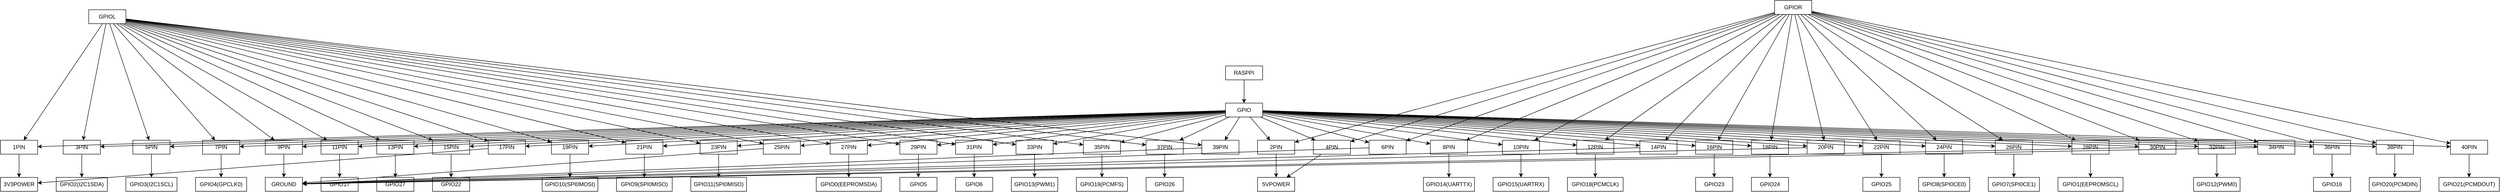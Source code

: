 <mxfile version="14.4.3" type="github">
  <diagram id="svGD0Zl9XuY4tjJWS1zV" name="Page-1">
    <mxGraphModel dx="4740" dy="2540" grid="1" gridSize="10" guides="1" tooltips="1" connect="1" arrows="1" fold="1" page="1" pageScale="1" pageWidth="850" pageHeight="1100" math="0" shadow="0">
      <root>
        <mxCell id="0" />
        <mxCell id="1" parent="0" />
        <mxCell id="pqWbWPmqw7E1unRh8ar--252" value="RASPPI" style="whiteSpace=wrap;html=1;" vertex="1" parent="1">
          <mxGeometry x="2768" y="351" width="80" height="30" as="geometry" />
        </mxCell>
        <mxCell id="pqWbWPmqw7E1unRh8ar--253" value="GPIO" style="whiteSpace=wrap;html=1;" vertex="1" parent="1">
          <mxGeometry x="2768" y="431" width="80" height="30" as="geometry" />
        </mxCell>
        <mxCell id="pqWbWPmqw7E1unRh8ar--254" value="" edge="1" source="pqWbWPmqw7E1unRh8ar--252" target="pqWbWPmqw7E1unRh8ar--253" parent="1">
          <mxGeometry x="-170" y="-230" as="geometry" />
        </mxCell>
        <mxCell id="pqWbWPmqw7E1unRh8ar--255" value="1PIN" style="whiteSpace=wrap;html=1;" vertex="1" parent="1">
          <mxGeometry x="131" y="511" width="80" height="30" as="geometry" />
        </mxCell>
        <mxCell id="pqWbWPmqw7E1unRh8ar--256" value="3V3POWER" style="whiteSpace=wrap;html=1;" vertex="1" parent="1">
          <mxGeometry x="131" y="591" width="80" height="30" as="geometry" />
        </mxCell>
        <mxCell id="pqWbWPmqw7E1unRh8ar--257" value="" edge="1" source="pqWbWPmqw7E1unRh8ar--255" target="pqWbWPmqw7E1unRh8ar--256" parent="1">
          <mxGeometry x="-170" y="-230" as="geometry" />
        </mxCell>
        <mxCell id="pqWbWPmqw7E1unRh8ar--258" value="3PIN" style="whiteSpace=wrap;html=1;" vertex="1" parent="1">
          <mxGeometry x="266" y="511" width="80" height="30" as="geometry" />
        </mxCell>
        <mxCell id="pqWbWPmqw7E1unRh8ar--259" value="GPIO2(I2C1SDA)" style="whiteSpace=wrap;html=1;" vertex="1" parent="1">
          <mxGeometry x="251" y="591" width="110" height="30" as="geometry" />
        </mxCell>
        <mxCell id="pqWbWPmqw7E1unRh8ar--260" value="" edge="1" source="pqWbWPmqw7E1unRh8ar--258" target="pqWbWPmqw7E1unRh8ar--259" parent="1">
          <mxGeometry x="-170" y="-230" as="geometry" />
        </mxCell>
        <mxCell id="pqWbWPmqw7E1unRh8ar--261" value="5PIN" style="whiteSpace=wrap;html=1;" vertex="1" parent="1">
          <mxGeometry x="416" y="511" width="80" height="30" as="geometry" />
        </mxCell>
        <mxCell id="pqWbWPmqw7E1unRh8ar--262" value="GPIO3(I2C1SCL)" style="whiteSpace=wrap;html=1;" vertex="1" parent="1">
          <mxGeometry x="401" y="591" width="110" height="30" as="geometry" />
        </mxCell>
        <mxCell id="pqWbWPmqw7E1unRh8ar--263" value="" edge="1" source="pqWbWPmqw7E1unRh8ar--261" target="pqWbWPmqw7E1unRh8ar--262" parent="1">
          <mxGeometry x="-170" y="-230" as="geometry" />
        </mxCell>
        <mxCell id="pqWbWPmqw7E1unRh8ar--264" value="7PIN" style="whiteSpace=wrap;html=1;" vertex="1" parent="1">
          <mxGeometry x="566" y="511" width="80" height="30" as="geometry" />
        </mxCell>
        <mxCell id="pqWbWPmqw7E1unRh8ar--265" value="GPIO4(GPCLK0)" style="whiteSpace=wrap;html=1;" vertex="1" parent="1">
          <mxGeometry x="551" y="591" width="110" height="30" as="geometry" />
        </mxCell>
        <mxCell id="pqWbWPmqw7E1unRh8ar--266" value="" edge="1" source="pqWbWPmqw7E1unRh8ar--264" target="pqWbWPmqw7E1unRh8ar--265" parent="1">
          <mxGeometry x="-170" y="-230" as="geometry" />
        </mxCell>
        <mxCell id="pqWbWPmqw7E1unRh8ar--267" value="9PIN" style="whiteSpace=wrap;html=1;" vertex="1" parent="1">
          <mxGeometry x="701" y="511" width="80" height="30" as="geometry" />
        </mxCell>
        <mxCell id="pqWbWPmqw7E1unRh8ar--268" value="GROUND" style="whiteSpace=wrap;html=1;" vertex="1" parent="1">
          <mxGeometry x="701" y="591" width="80" height="30" as="geometry" />
        </mxCell>
        <mxCell id="pqWbWPmqw7E1unRh8ar--269" value="" edge="1" source="pqWbWPmqw7E1unRh8ar--267" target="pqWbWPmqw7E1unRh8ar--268" parent="1">
          <mxGeometry x="-170" y="-230" as="geometry" />
        </mxCell>
        <mxCell id="pqWbWPmqw7E1unRh8ar--270" value="11PIN" style="whiteSpace=wrap;html=1;" vertex="1" parent="1">
          <mxGeometry x="821" y="511" width="80" height="30" as="geometry" />
        </mxCell>
        <mxCell id="pqWbWPmqw7E1unRh8ar--271" value="GPIO17" style="whiteSpace=wrap;html=1;" vertex="1" parent="1">
          <mxGeometry x="821" y="591" width="80" height="30" as="geometry" />
        </mxCell>
        <mxCell id="pqWbWPmqw7E1unRh8ar--272" value="" edge="1" source="pqWbWPmqw7E1unRh8ar--270" target="pqWbWPmqw7E1unRh8ar--271" parent="1">
          <mxGeometry x="-170" y="-230" as="geometry" />
        </mxCell>
        <mxCell id="pqWbWPmqw7E1unRh8ar--273" value="13PIN" style="whiteSpace=wrap;html=1;" vertex="1" parent="1">
          <mxGeometry x="941" y="511" width="80" height="30" as="geometry" />
        </mxCell>
        <mxCell id="pqWbWPmqw7E1unRh8ar--274" value="GPIO27" style="whiteSpace=wrap;html=1;" vertex="1" parent="1">
          <mxGeometry x="941" y="591" width="80" height="30" as="geometry" />
        </mxCell>
        <mxCell id="pqWbWPmqw7E1unRh8ar--275" value="" edge="1" source="pqWbWPmqw7E1unRh8ar--273" target="pqWbWPmqw7E1unRh8ar--274" parent="1">
          <mxGeometry x="-170" y="-230" as="geometry" />
        </mxCell>
        <mxCell id="pqWbWPmqw7E1unRh8ar--276" value="15PIN" style="whiteSpace=wrap;html=1;" vertex="1" parent="1">
          <mxGeometry x="1061" y="511" width="80" height="30" as="geometry" />
        </mxCell>
        <mxCell id="pqWbWPmqw7E1unRh8ar--277" value="GPIO22" style="whiteSpace=wrap;html=1;" vertex="1" parent="1">
          <mxGeometry x="1061" y="591" width="80" height="30" as="geometry" />
        </mxCell>
        <mxCell id="pqWbWPmqw7E1unRh8ar--278" value="" edge="1" source="pqWbWPmqw7E1unRh8ar--276" target="pqWbWPmqw7E1unRh8ar--277" parent="1">
          <mxGeometry x="-170" y="-230" as="geometry" />
        </mxCell>
        <mxCell id="pqWbWPmqw7E1unRh8ar--279" value="17PIN" style="whiteSpace=wrap;html=1;" vertex="1" parent="1">
          <mxGeometry x="1181" y="511" width="80" height="30" as="geometry" />
        </mxCell>
        <mxCell id="pqWbWPmqw7E1unRh8ar--280" value="" edge="1" source="pqWbWPmqw7E1unRh8ar--279" target="pqWbWPmqw7E1unRh8ar--256" parent="1">
          <mxGeometry x="-170" y="-230" as="geometry" />
        </mxCell>
        <mxCell id="pqWbWPmqw7E1unRh8ar--281" value="19PIN" style="whiteSpace=wrap;html=1;" vertex="1" parent="1">
          <mxGeometry x="1317" y="511" width="80" height="30" as="geometry" />
        </mxCell>
        <mxCell id="pqWbWPmqw7E1unRh8ar--282" value="GPIO10(SPI0MOSI)" style="whiteSpace=wrap;html=1;" vertex="1" parent="1">
          <mxGeometry x="1297" y="591" width="120" height="30" as="geometry" />
        </mxCell>
        <mxCell id="pqWbWPmqw7E1unRh8ar--283" value="" edge="1" source="pqWbWPmqw7E1unRh8ar--281" target="pqWbWPmqw7E1unRh8ar--282" parent="1">
          <mxGeometry x="-170" y="-230" as="geometry" />
        </mxCell>
        <mxCell id="pqWbWPmqw7E1unRh8ar--284" value="21PIN" style="whiteSpace=wrap;html=1;" vertex="1" parent="1">
          <mxGeometry x="1477" y="511" width="80" height="30" as="geometry" />
        </mxCell>
        <mxCell id="pqWbWPmqw7E1unRh8ar--285" value="GPIO9(SPI0MISO)" style="whiteSpace=wrap;html=1;" vertex="1" parent="1">
          <mxGeometry x="1457" y="591" width="120" height="30" as="geometry" />
        </mxCell>
        <mxCell id="pqWbWPmqw7E1unRh8ar--286" value="" edge="1" source="pqWbWPmqw7E1unRh8ar--284" target="pqWbWPmqw7E1unRh8ar--285" parent="1">
          <mxGeometry x="-170" y="-230" as="geometry" />
        </mxCell>
        <mxCell id="pqWbWPmqw7E1unRh8ar--287" value="23PIN" style="whiteSpace=wrap;html=1;" vertex="1" parent="1">
          <mxGeometry x="1637" y="511" width="80" height="30" as="geometry" />
        </mxCell>
        <mxCell id="pqWbWPmqw7E1unRh8ar--288" value="GPIO11(SPI0MISO)" style="whiteSpace=wrap;html=1;" vertex="1" parent="1">
          <mxGeometry x="1617" y="591" width="120" height="30" as="geometry" />
        </mxCell>
        <mxCell id="pqWbWPmqw7E1unRh8ar--289" value="" edge="1" source="pqWbWPmqw7E1unRh8ar--287" target="pqWbWPmqw7E1unRh8ar--288" parent="1">
          <mxGeometry x="-170" y="-230" as="geometry" />
        </mxCell>
        <mxCell id="pqWbWPmqw7E1unRh8ar--290" value="25PIN" style="whiteSpace=wrap;html=1;" vertex="1" parent="1">
          <mxGeometry x="1773" y="511" width="80" height="30" as="geometry" />
        </mxCell>
        <mxCell id="pqWbWPmqw7E1unRh8ar--291" value="" edge="1" source="pqWbWPmqw7E1unRh8ar--290" target="pqWbWPmqw7E1unRh8ar--268" parent="1">
          <mxGeometry x="-170" y="-230" as="geometry" />
        </mxCell>
        <mxCell id="pqWbWPmqw7E1unRh8ar--292" value="27PIN" style="whiteSpace=wrap;html=1;" vertex="1" parent="1">
          <mxGeometry x="1917" y="511" width="80" height="30" as="geometry" />
        </mxCell>
        <mxCell id="pqWbWPmqw7E1unRh8ar--293" value="GPIO0(EEPROMSDA)" style="whiteSpace=wrap;html=1;" vertex="1" parent="1">
          <mxGeometry x="1887" y="591" width="140" height="30" as="geometry" />
        </mxCell>
        <mxCell id="pqWbWPmqw7E1unRh8ar--294" value="" edge="1" source="pqWbWPmqw7E1unRh8ar--292" target="pqWbWPmqw7E1unRh8ar--293" parent="1">
          <mxGeometry x="-170" y="-230" as="geometry" />
        </mxCell>
        <mxCell id="pqWbWPmqw7E1unRh8ar--295" value="29PIN" style="whiteSpace=wrap;html=1;" vertex="1" parent="1">
          <mxGeometry x="2067" y="511" width="80" height="30" as="geometry" />
        </mxCell>
        <mxCell id="pqWbWPmqw7E1unRh8ar--296" value="GPIO5" style="whiteSpace=wrap;html=1;" vertex="1" parent="1">
          <mxGeometry x="2067" y="591" width="80" height="30" as="geometry" />
        </mxCell>
        <mxCell id="pqWbWPmqw7E1unRh8ar--297" value="" edge="1" source="pqWbWPmqw7E1unRh8ar--295" target="pqWbWPmqw7E1unRh8ar--296" parent="1">
          <mxGeometry x="-170" y="-230" as="geometry" />
        </mxCell>
        <mxCell id="pqWbWPmqw7E1unRh8ar--298" value="31PIN" style="whiteSpace=wrap;html=1;" vertex="1" parent="1">
          <mxGeometry x="2187" y="511" width="80" height="30" as="geometry" />
        </mxCell>
        <mxCell id="pqWbWPmqw7E1unRh8ar--299" value="GPIO6" style="whiteSpace=wrap;html=1;" vertex="1" parent="1">
          <mxGeometry x="2187" y="591" width="80" height="30" as="geometry" />
        </mxCell>
        <mxCell id="pqWbWPmqw7E1unRh8ar--300" value="" edge="1" source="pqWbWPmqw7E1unRh8ar--298" target="pqWbWPmqw7E1unRh8ar--299" parent="1">
          <mxGeometry x="-170" y="-230" as="geometry" />
        </mxCell>
        <mxCell id="pqWbWPmqw7E1unRh8ar--301" value="33PIN" style="whiteSpace=wrap;html=1;" vertex="1" parent="1">
          <mxGeometry x="2317" y="511" width="80" height="30" as="geometry" />
        </mxCell>
        <mxCell id="pqWbWPmqw7E1unRh8ar--302" value="GPIO13(PWM1)" style="whiteSpace=wrap;html=1;" vertex="1" parent="1">
          <mxGeometry x="2307" y="591" width="100" height="30" as="geometry" />
        </mxCell>
        <mxCell id="pqWbWPmqw7E1unRh8ar--303" value="" edge="1" source="pqWbWPmqw7E1unRh8ar--301" target="pqWbWPmqw7E1unRh8ar--302" parent="1">
          <mxGeometry x="-170" y="-230" as="geometry" />
        </mxCell>
        <mxCell id="pqWbWPmqw7E1unRh8ar--304" value="35PIN" style="whiteSpace=wrap;html=1;" vertex="1" parent="1">
          <mxGeometry x="2462" y="511" width="80" height="30" as="geometry" />
        </mxCell>
        <mxCell id="pqWbWPmqw7E1unRh8ar--305" value="GPIO19(PCMFS)" style="whiteSpace=wrap;html=1;" vertex="1" parent="1">
          <mxGeometry x="2447" y="591" width="110" height="30" as="geometry" />
        </mxCell>
        <mxCell id="pqWbWPmqw7E1unRh8ar--306" value="" edge="1" source="pqWbWPmqw7E1unRh8ar--304" target="pqWbWPmqw7E1unRh8ar--305" parent="1">
          <mxGeometry x="-170" y="-230" as="geometry" />
        </mxCell>
        <mxCell id="pqWbWPmqw7E1unRh8ar--307" value="37PIN" style="whiteSpace=wrap;html=1;" vertex="1" parent="1">
          <mxGeometry x="2597" y="511" width="80" height="30" as="geometry" />
        </mxCell>
        <mxCell id="pqWbWPmqw7E1unRh8ar--308" value="GPIO26" style="whiteSpace=wrap;html=1;" vertex="1" parent="1">
          <mxGeometry x="2597" y="591" width="80" height="30" as="geometry" />
        </mxCell>
        <mxCell id="pqWbWPmqw7E1unRh8ar--309" value="" edge="1" source="pqWbWPmqw7E1unRh8ar--307" target="pqWbWPmqw7E1unRh8ar--308" parent="1">
          <mxGeometry x="-170" y="-230" as="geometry" />
        </mxCell>
        <mxCell id="pqWbWPmqw7E1unRh8ar--310" value="39PIN" style="whiteSpace=wrap;html=1;" vertex="1" parent="1">
          <mxGeometry x="2717" y="511" width="80" height="30" as="geometry" />
        </mxCell>
        <mxCell id="pqWbWPmqw7E1unRh8ar--311" value="" edge="1" source="pqWbWPmqw7E1unRh8ar--310" target="pqWbWPmqw7E1unRh8ar--268" parent="1">
          <mxGeometry x="-170" y="-230" as="geometry" />
        </mxCell>
        <mxCell id="pqWbWPmqw7E1unRh8ar--312" value="2PIN" style="whiteSpace=wrap;html=1;" vertex="1" parent="1">
          <mxGeometry x="2837" y="511" width="80" height="30" as="geometry" />
        </mxCell>
        <mxCell id="pqWbWPmqw7E1unRh8ar--313" value="5VPOWER" style="whiteSpace=wrap;html=1;" vertex="1" parent="1">
          <mxGeometry x="2837" y="591" width="80" height="30" as="geometry" />
        </mxCell>
        <mxCell id="pqWbWPmqw7E1unRh8ar--314" value="" edge="1" source="pqWbWPmqw7E1unRh8ar--312" target="pqWbWPmqw7E1unRh8ar--313" parent="1">
          <mxGeometry x="-170" y="-230" as="geometry" />
        </mxCell>
        <mxCell id="pqWbWPmqw7E1unRh8ar--315" value="4PIN" style="whiteSpace=wrap;html=1;" vertex="1" parent="1">
          <mxGeometry x="2957" y="511" width="80" height="30" as="geometry" />
        </mxCell>
        <mxCell id="pqWbWPmqw7E1unRh8ar--316" value="" edge="1" source="pqWbWPmqw7E1unRh8ar--315" target="pqWbWPmqw7E1unRh8ar--313" parent="1">
          <mxGeometry x="-170" y="-230" as="geometry" />
        </mxCell>
        <mxCell id="pqWbWPmqw7E1unRh8ar--317" value="6PIN" style="whiteSpace=wrap;html=1;" vertex="1" parent="1">
          <mxGeometry x="3077" y="511" width="80" height="30" as="geometry" />
        </mxCell>
        <mxCell id="pqWbWPmqw7E1unRh8ar--318" value="" edge="1" source="pqWbWPmqw7E1unRh8ar--317" target="pqWbWPmqw7E1unRh8ar--268" parent="1">
          <mxGeometry x="-170" y="-230" as="geometry" />
        </mxCell>
        <mxCell id="pqWbWPmqw7E1unRh8ar--319" value="8PIN" style="whiteSpace=wrap;html=1;" vertex="1" parent="1">
          <mxGeometry x="3209" y="511" width="80" height="30" as="geometry" />
        </mxCell>
        <mxCell id="pqWbWPmqw7E1unRh8ar--320" value="GPIO14(UARTTX)" style="whiteSpace=wrap;html=1;" vertex="1" parent="1">
          <mxGeometry x="3194" y="591" width="110" height="30" as="geometry" />
        </mxCell>
        <mxCell id="pqWbWPmqw7E1unRh8ar--321" value="" edge="1" source="pqWbWPmqw7E1unRh8ar--319" target="pqWbWPmqw7E1unRh8ar--320" parent="1">
          <mxGeometry x="-170" y="-230" as="geometry" />
        </mxCell>
        <mxCell id="pqWbWPmqw7E1unRh8ar--322" value="10PIN" style="whiteSpace=wrap;html=1;" vertex="1" parent="1">
          <mxGeometry x="3364" y="511" width="80" height="30" as="geometry" />
        </mxCell>
        <mxCell id="pqWbWPmqw7E1unRh8ar--323" value="GPIO15(UARTRX)" style="whiteSpace=wrap;html=1;" vertex="1" parent="1">
          <mxGeometry x="3344" y="591" width="120" height="30" as="geometry" />
        </mxCell>
        <mxCell id="pqWbWPmqw7E1unRh8ar--324" value="" edge="1" source="pqWbWPmqw7E1unRh8ar--322" target="pqWbWPmqw7E1unRh8ar--323" parent="1">
          <mxGeometry x="-170" y="-230" as="geometry" />
        </mxCell>
        <mxCell id="pqWbWPmqw7E1unRh8ar--325" value="12PIN" style="whiteSpace=wrap;html=1;" vertex="1" parent="1">
          <mxGeometry x="3524" y="511" width="80" height="30" as="geometry" />
        </mxCell>
        <mxCell id="pqWbWPmqw7E1unRh8ar--326" value="GPIO18(PCMCLK)" style="whiteSpace=wrap;html=1;" vertex="1" parent="1">
          <mxGeometry x="3504" y="591" width="120" height="30" as="geometry" />
        </mxCell>
        <mxCell id="pqWbWPmqw7E1unRh8ar--327" value="" edge="1" source="pqWbWPmqw7E1unRh8ar--325" target="pqWbWPmqw7E1unRh8ar--326" parent="1">
          <mxGeometry x="-170" y="-230" as="geometry" />
        </mxCell>
        <mxCell id="pqWbWPmqw7E1unRh8ar--328" value="14PIN" style="whiteSpace=wrap;html=1;" vertex="1" parent="1">
          <mxGeometry x="3660" y="511" width="80" height="30" as="geometry" />
        </mxCell>
        <mxCell id="pqWbWPmqw7E1unRh8ar--329" value="" edge="1" source="pqWbWPmqw7E1unRh8ar--328" target="pqWbWPmqw7E1unRh8ar--268" parent="1">
          <mxGeometry x="-170" y="-230" as="geometry" />
        </mxCell>
        <mxCell id="pqWbWPmqw7E1unRh8ar--330" value="16PIN" style="whiteSpace=wrap;html=1;" vertex="1" parent="1">
          <mxGeometry x="3780" y="511" width="80" height="30" as="geometry" />
        </mxCell>
        <mxCell id="pqWbWPmqw7E1unRh8ar--331" value="GPIO23" style="whiteSpace=wrap;html=1;" vertex="1" parent="1">
          <mxGeometry x="3780" y="591" width="80" height="30" as="geometry" />
        </mxCell>
        <mxCell id="pqWbWPmqw7E1unRh8ar--332" value="" edge="1" source="pqWbWPmqw7E1unRh8ar--330" target="pqWbWPmqw7E1unRh8ar--331" parent="1">
          <mxGeometry x="-170" y="-230" as="geometry" />
        </mxCell>
        <mxCell id="pqWbWPmqw7E1unRh8ar--333" value="18PIN" style="whiteSpace=wrap;html=1;" vertex="1" parent="1">
          <mxGeometry x="3900" y="511" width="80" height="30" as="geometry" />
        </mxCell>
        <mxCell id="pqWbWPmqw7E1unRh8ar--334" value="GPIO24" style="whiteSpace=wrap;html=1;" vertex="1" parent="1">
          <mxGeometry x="3900" y="591" width="80" height="30" as="geometry" />
        </mxCell>
        <mxCell id="pqWbWPmqw7E1unRh8ar--335" value="" edge="1" source="pqWbWPmqw7E1unRh8ar--333" target="pqWbWPmqw7E1unRh8ar--334" parent="1">
          <mxGeometry x="-170" y="-230" as="geometry" />
        </mxCell>
        <mxCell id="pqWbWPmqw7E1unRh8ar--336" value="20PIN" style="whiteSpace=wrap;html=1;" vertex="1" parent="1">
          <mxGeometry x="4020" y="511" width="80" height="30" as="geometry" />
        </mxCell>
        <mxCell id="pqWbWPmqw7E1unRh8ar--337" value="" edge="1" source="pqWbWPmqw7E1unRh8ar--336" target="pqWbWPmqw7E1unRh8ar--268" parent="1">
          <mxGeometry x="-170" y="-230" as="geometry" />
        </mxCell>
        <mxCell id="pqWbWPmqw7E1unRh8ar--338" value="22PIN" style="whiteSpace=wrap;html=1;" vertex="1" parent="1">
          <mxGeometry x="4140" y="511" width="80" height="30" as="geometry" />
        </mxCell>
        <mxCell id="pqWbWPmqw7E1unRh8ar--339" value="GPIO25" style="whiteSpace=wrap;html=1;" vertex="1" parent="1">
          <mxGeometry x="4140" y="591" width="80" height="30" as="geometry" />
        </mxCell>
        <mxCell id="pqWbWPmqw7E1unRh8ar--340" value="" edge="1" source="pqWbWPmqw7E1unRh8ar--338" target="pqWbWPmqw7E1unRh8ar--339" parent="1">
          <mxGeometry x="-170" y="-230" as="geometry" />
        </mxCell>
        <mxCell id="pqWbWPmqw7E1unRh8ar--341" value="24PIN" style="whiteSpace=wrap;html=1;" vertex="1" parent="1">
          <mxGeometry x="4275" y="511" width="80" height="30" as="geometry" />
        </mxCell>
        <mxCell id="pqWbWPmqw7E1unRh8ar--342" value="GPIO8(SPI0CE0)" style="whiteSpace=wrap;html=1;" vertex="1" parent="1">
          <mxGeometry x="4260" y="591" width="110" height="30" as="geometry" />
        </mxCell>
        <mxCell id="pqWbWPmqw7E1unRh8ar--343" value="" edge="1" source="pqWbWPmqw7E1unRh8ar--341" target="pqWbWPmqw7E1unRh8ar--342" parent="1">
          <mxGeometry x="-170" y="-230" as="geometry" />
        </mxCell>
        <mxCell id="pqWbWPmqw7E1unRh8ar--344" value="26PIN" style="whiteSpace=wrap;html=1;" vertex="1" parent="1">
          <mxGeometry x="4425" y="511" width="80" height="30" as="geometry" />
        </mxCell>
        <mxCell id="pqWbWPmqw7E1unRh8ar--345" value="GPIO7(SPI0CE1)" style="whiteSpace=wrap;html=1;" vertex="1" parent="1">
          <mxGeometry x="4410" y="591" width="110" height="30" as="geometry" />
        </mxCell>
        <mxCell id="pqWbWPmqw7E1unRh8ar--346" value="" edge="1" source="pqWbWPmqw7E1unRh8ar--344" target="pqWbWPmqw7E1unRh8ar--345" parent="1">
          <mxGeometry x="-170" y="-230" as="geometry" />
        </mxCell>
        <mxCell id="pqWbWPmqw7E1unRh8ar--347" value="28PIN" style="whiteSpace=wrap;html=1;" vertex="1" parent="1">
          <mxGeometry x="4590" y="511" width="80" height="30" as="geometry" />
        </mxCell>
        <mxCell id="pqWbWPmqw7E1unRh8ar--348" value="GPIO1(EEPROMSCL)" style="whiteSpace=wrap;html=1;" vertex="1" parent="1">
          <mxGeometry x="4560" y="591" width="140" height="30" as="geometry" />
        </mxCell>
        <mxCell id="pqWbWPmqw7E1unRh8ar--349" value="" edge="1" source="pqWbWPmqw7E1unRh8ar--347" target="pqWbWPmqw7E1unRh8ar--348" parent="1">
          <mxGeometry x="-170" y="-230" as="geometry" />
        </mxCell>
        <mxCell id="pqWbWPmqw7E1unRh8ar--350" value="30PIN" style="whiteSpace=wrap;html=1;" vertex="1" parent="1">
          <mxGeometry x="4734" y="511" width="80" height="30" as="geometry" />
        </mxCell>
        <mxCell id="pqWbWPmqw7E1unRh8ar--351" value="" edge="1" source="pqWbWPmqw7E1unRh8ar--350" target="pqWbWPmqw7E1unRh8ar--268" parent="1">
          <mxGeometry x="-170" y="-230" as="geometry" />
        </mxCell>
        <mxCell id="pqWbWPmqw7E1unRh8ar--352" value="32PIN" style="whiteSpace=wrap;html=1;" vertex="1" parent="1">
          <mxGeometry x="4862" y="511" width="80" height="30" as="geometry" />
        </mxCell>
        <mxCell id="pqWbWPmqw7E1unRh8ar--353" value="GPIO12(PWM0)" style="whiteSpace=wrap;html=1;" vertex="1" parent="1">
          <mxGeometry x="4852" y="591" width="100" height="30" as="geometry" />
        </mxCell>
        <mxCell id="pqWbWPmqw7E1unRh8ar--354" value="" edge="1" source="pqWbWPmqw7E1unRh8ar--352" target="pqWbWPmqw7E1unRh8ar--353" parent="1">
          <mxGeometry x="-170" y="-230" as="geometry" />
        </mxCell>
        <mxCell id="pqWbWPmqw7E1unRh8ar--355" value="34PIN" style="whiteSpace=wrap;html=1;" vertex="1" parent="1">
          <mxGeometry x="4990" y="511" width="80" height="30" as="geometry" />
        </mxCell>
        <mxCell id="pqWbWPmqw7E1unRh8ar--356" value="" edge="1" source="pqWbWPmqw7E1unRh8ar--355" target="pqWbWPmqw7E1unRh8ar--268" parent="1">
          <mxGeometry x="-170" y="-230" as="geometry" />
        </mxCell>
        <mxCell id="pqWbWPmqw7E1unRh8ar--357" value="36PIN" style="whiteSpace=wrap;html=1;" vertex="1" parent="1">
          <mxGeometry x="5110" y="511" width="80" height="30" as="geometry" />
        </mxCell>
        <mxCell id="pqWbWPmqw7E1unRh8ar--358" value="GPIO16" style="whiteSpace=wrap;html=1;" vertex="1" parent="1">
          <mxGeometry x="5110" y="591" width="80" height="30" as="geometry" />
        </mxCell>
        <mxCell id="pqWbWPmqw7E1unRh8ar--359" value="" edge="1" source="pqWbWPmqw7E1unRh8ar--357" target="pqWbWPmqw7E1unRh8ar--358" parent="1">
          <mxGeometry x="-170" y="-230" as="geometry" />
        </mxCell>
        <mxCell id="pqWbWPmqw7E1unRh8ar--360" value="38PIN" style="whiteSpace=wrap;html=1;" vertex="1" parent="1">
          <mxGeometry x="5245" y="511" width="80" height="30" as="geometry" />
        </mxCell>
        <mxCell id="pqWbWPmqw7E1unRh8ar--361" value="GPIO20(PCMDIN)" style="whiteSpace=wrap;html=1;" vertex="1" parent="1">
          <mxGeometry x="5230" y="591" width="110" height="30" as="geometry" />
        </mxCell>
        <mxCell id="pqWbWPmqw7E1unRh8ar--362" value="" edge="1" source="pqWbWPmqw7E1unRh8ar--360" target="pqWbWPmqw7E1unRh8ar--361" parent="1">
          <mxGeometry x="-170" y="-230" as="geometry" />
        </mxCell>
        <mxCell id="pqWbWPmqw7E1unRh8ar--363" value="40PIN" style="whiteSpace=wrap;html=1;" vertex="1" parent="1">
          <mxGeometry x="5405" y="511" width="80" height="30" as="geometry" />
        </mxCell>
        <mxCell id="pqWbWPmqw7E1unRh8ar--364" value="GPIO21(PCMDOUT)" style="whiteSpace=wrap;html=1;" vertex="1" parent="1">
          <mxGeometry x="5380" y="591" width="130" height="30" as="geometry" />
        </mxCell>
        <mxCell id="pqWbWPmqw7E1unRh8ar--365" value="" edge="1" source="pqWbWPmqw7E1unRh8ar--363" target="pqWbWPmqw7E1unRh8ar--364" parent="1">
          <mxGeometry x="-170" y="-230" as="geometry" />
        </mxCell>
        <mxCell id="pqWbWPmqw7E1unRh8ar--366" value="" edge="1" source="pqWbWPmqw7E1unRh8ar--253" target="pqWbWPmqw7E1unRh8ar--255" parent="1">
          <mxGeometry x="-170" y="-230" as="geometry" />
        </mxCell>
        <mxCell id="pqWbWPmqw7E1unRh8ar--367" value="" edge="1" source="pqWbWPmqw7E1unRh8ar--253" target="pqWbWPmqw7E1unRh8ar--258" parent="1">
          <mxGeometry x="-170" y="-230" as="geometry" />
        </mxCell>
        <mxCell id="pqWbWPmqw7E1unRh8ar--368" value="" edge="1" source="pqWbWPmqw7E1unRh8ar--253" target="pqWbWPmqw7E1unRh8ar--261" parent="1">
          <mxGeometry x="-170" y="-230" as="geometry" />
        </mxCell>
        <mxCell id="pqWbWPmqw7E1unRh8ar--369" value="" edge="1" source="pqWbWPmqw7E1unRh8ar--253" target="pqWbWPmqw7E1unRh8ar--264" parent="1">
          <mxGeometry x="-170" y="-230" as="geometry" />
        </mxCell>
        <mxCell id="pqWbWPmqw7E1unRh8ar--370" value="" edge="1" source="pqWbWPmqw7E1unRh8ar--253" target="pqWbWPmqw7E1unRh8ar--267" parent="1">
          <mxGeometry x="-170" y="-230" as="geometry" />
        </mxCell>
        <mxCell id="pqWbWPmqw7E1unRh8ar--371" value="" edge="1" source="pqWbWPmqw7E1unRh8ar--253" target="pqWbWPmqw7E1unRh8ar--270" parent="1">
          <mxGeometry x="-170" y="-230" as="geometry" />
        </mxCell>
        <mxCell id="pqWbWPmqw7E1unRh8ar--372" value="" edge="1" source="pqWbWPmqw7E1unRh8ar--253" target="pqWbWPmqw7E1unRh8ar--273" parent="1">
          <mxGeometry x="-170" y="-230" as="geometry" />
        </mxCell>
        <mxCell id="pqWbWPmqw7E1unRh8ar--373" value="" edge="1" source="pqWbWPmqw7E1unRh8ar--253" target="pqWbWPmqw7E1unRh8ar--276" parent="1">
          <mxGeometry x="-170" y="-230" as="geometry" />
        </mxCell>
        <mxCell id="pqWbWPmqw7E1unRh8ar--374" value="" edge="1" source="pqWbWPmqw7E1unRh8ar--253" target="pqWbWPmqw7E1unRh8ar--279" parent="1">
          <mxGeometry x="-170" y="-230" as="geometry" />
        </mxCell>
        <mxCell id="pqWbWPmqw7E1unRh8ar--375" value="" edge="1" source="pqWbWPmqw7E1unRh8ar--253" target="pqWbWPmqw7E1unRh8ar--281" parent="1">
          <mxGeometry x="-170" y="-230" as="geometry" />
        </mxCell>
        <mxCell id="pqWbWPmqw7E1unRh8ar--376" value="" edge="1" source="pqWbWPmqw7E1unRh8ar--253" target="pqWbWPmqw7E1unRh8ar--284" parent="1">
          <mxGeometry x="-170" y="-230" as="geometry" />
        </mxCell>
        <mxCell id="pqWbWPmqw7E1unRh8ar--377" value="" edge="1" source="pqWbWPmqw7E1unRh8ar--253" target="pqWbWPmqw7E1unRh8ar--287" parent="1">
          <mxGeometry x="-170" y="-230" as="geometry" />
        </mxCell>
        <mxCell id="pqWbWPmqw7E1unRh8ar--378" value="" edge="1" source="pqWbWPmqw7E1unRh8ar--253" target="pqWbWPmqw7E1unRh8ar--290" parent="1">
          <mxGeometry x="-170" y="-230" as="geometry" />
        </mxCell>
        <mxCell id="pqWbWPmqw7E1unRh8ar--379" value="" edge="1" source="pqWbWPmqw7E1unRh8ar--253" target="pqWbWPmqw7E1unRh8ar--292" parent="1">
          <mxGeometry x="-170" y="-230" as="geometry" />
        </mxCell>
        <mxCell id="pqWbWPmqw7E1unRh8ar--380" value="" edge="1" source="pqWbWPmqw7E1unRh8ar--253" target="pqWbWPmqw7E1unRh8ar--295" parent="1">
          <mxGeometry x="-170" y="-230" as="geometry" />
        </mxCell>
        <mxCell id="pqWbWPmqw7E1unRh8ar--381" value="" edge="1" source="pqWbWPmqw7E1unRh8ar--253" target="pqWbWPmqw7E1unRh8ar--298" parent="1">
          <mxGeometry x="-170" y="-230" as="geometry" />
        </mxCell>
        <mxCell id="pqWbWPmqw7E1unRh8ar--382" value="" edge="1" source="pqWbWPmqw7E1unRh8ar--253" target="pqWbWPmqw7E1unRh8ar--301" parent="1">
          <mxGeometry x="-170" y="-230" as="geometry" />
        </mxCell>
        <mxCell id="pqWbWPmqw7E1unRh8ar--383" value="" edge="1" source="pqWbWPmqw7E1unRh8ar--253" target="pqWbWPmqw7E1unRh8ar--304" parent="1">
          <mxGeometry x="-170" y="-230" as="geometry" />
        </mxCell>
        <mxCell id="pqWbWPmqw7E1unRh8ar--384" value="" edge="1" source="pqWbWPmqw7E1unRh8ar--253" target="pqWbWPmqw7E1unRh8ar--307" parent="1">
          <mxGeometry x="-170" y="-230" as="geometry" />
        </mxCell>
        <mxCell id="pqWbWPmqw7E1unRh8ar--385" value="" edge="1" source="pqWbWPmqw7E1unRh8ar--253" target="pqWbWPmqw7E1unRh8ar--310" parent="1">
          <mxGeometry x="-170" y="-230" as="geometry" />
        </mxCell>
        <mxCell id="pqWbWPmqw7E1unRh8ar--386" value="" edge="1" source="pqWbWPmqw7E1unRh8ar--253" target="pqWbWPmqw7E1unRh8ar--312" parent="1">
          <mxGeometry x="-170" y="-230" as="geometry" />
        </mxCell>
        <mxCell id="pqWbWPmqw7E1unRh8ar--387" value="" edge="1" source="pqWbWPmqw7E1unRh8ar--253" target="pqWbWPmqw7E1unRh8ar--315" parent="1">
          <mxGeometry x="-170" y="-230" as="geometry" />
        </mxCell>
        <mxCell id="pqWbWPmqw7E1unRh8ar--388" value="" edge="1" source="pqWbWPmqw7E1unRh8ar--253" target="pqWbWPmqw7E1unRh8ar--317" parent="1">
          <mxGeometry x="-170" y="-230" as="geometry" />
        </mxCell>
        <mxCell id="pqWbWPmqw7E1unRh8ar--389" value="" edge="1" source="pqWbWPmqw7E1unRh8ar--253" target="pqWbWPmqw7E1unRh8ar--319" parent="1">
          <mxGeometry x="-170" y="-230" as="geometry" />
        </mxCell>
        <mxCell id="pqWbWPmqw7E1unRh8ar--390" value="" edge="1" source="pqWbWPmqw7E1unRh8ar--253" target="pqWbWPmqw7E1unRh8ar--322" parent="1">
          <mxGeometry x="-170" y="-230" as="geometry" />
        </mxCell>
        <mxCell id="pqWbWPmqw7E1unRh8ar--391" value="" edge="1" source="pqWbWPmqw7E1unRh8ar--253" target="pqWbWPmqw7E1unRh8ar--325" parent="1">
          <mxGeometry x="-170" y="-230" as="geometry" />
        </mxCell>
        <mxCell id="pqWbWPmqw7E1unRh8ar--392" value="" edge="1" source="pqWbWPmqw7E1unRh8ar--253" target="pqWbWPmqw7E1unRh8ar--328" parent="1">
          <mxGeometry x="-170" y="-230" as="geometry" />
        </mxCell>
        <mxCell id="pqWbWPmqw7E1unRh8ar--393" value="" edge="1" source="pqWbWPmqw7E1unRh8ar--253" target="pqWbWPmqw7E1unRh8ar--330" parent="1">
          <mxGeometry x="-170" y="-230" as="geometry" />
        </mxCell>
        <mxCell id="pqWbWPmqw7E1unRh8ar--394" value="" edge="1" source="pqWbWPmqw7E1unRh8ar--253" target="pqWbWPmqw7E1unRh8ar--333" parent="1">
          <mxGeometry x="-170" y="-230" as="geometry" />
        </mxCell>
        <mxCell id="pqWbWPmqw7E1unRh8ar--395" value="" edge="1" source="pqWbWPmqw7E1unRh8ar--253" target="pqWbWPmqw7E1unRh8ar--336" parent="1">
          <mxGeometry x="-170" y="-230" as="geometry" />
        </mxCell>
        <mxCell id="pqWbWPmqw7E1unRh8ar--396" value="" edge="1" source="pqWbWPmqw7E1unRh8ar--253" target="pqWbWPmqw7E1unRh8ar--338" parent="1">
          <mxGeometry x="-170" y="-230" as="geometry" />
        </mxCell>
        <mxCell id="pqWbWPmqw7E1unRh8ar--397" value="" edge="1" source="pqWbWPmqw7E1unRh8ar--253" target="pqWbWPmqw7E1unRh8ar--341" parent="1">
          <mxGeometry x="-170" y="-230" as="geometry" />
        </mxCell>
        <mxCell id="pqWbWPmqw7E1unRh8ar--398" value="" edge="1" source="pqWbWPmqw7E1unRh8ar--253" target="pqWbWPmqw7E1unRh8ar--344" parent="1">
          <mxGeometry x="-170" y="-230" as="geometry" />
        </mxCell>
        <mxCell id="pqWbWPmqw7E1unRh8ar--399" value="" edge="1" source="pqWbWPmqw7E1unRh8ar--253" target="pqWbWPmqw7E1unRh8ar--347" parent="1">
          <mxGeometry x="-170" y="-230" as="geometry" />
        </mxCell>
        <mxCell id="pqWbWPmqw7E1unRh8ar--400" value="" edge="1" source="pqWbWPmqw7E1unRh8ar--253" target="pqWbWPmqw7E1unRh8ar--350" parent="1">
          <mxGeometry x="-170" y="-230" as="geometry" />
        </mxCell>
        <mxCell id="pqWbWPmqw7E1unRh8ar--401" value="" edge="1" source="pqWbWPmqw7E1unRh8ar--253" target="pqWbWPmqw7E1unRh8ar--352" parent="1">
          <mxGeometry x="-170" y="-230" as="geometry" />
        </mxCell>
        <mxCell id="pqWbWPmqw7E1unRh8ar--402" value="" edge="1" source="pqWbWPmqw7E1unRh8ar--253" target="pqWbWPmqw7E1unRh8ar--355" parent="1">
          <mxGeometry x="-170" y="-230" as="geometry" />
        </mxCell>
        <mxCell id="pqWbWPmqw7E1unRh8ar--403" value="" edge="1" source="pqWbWPmqw7E1unRh8ar--253" target="pqWbWPmqw7E1unRh8ar--357" parent="1">
          <mxGeometry x="-170" y="-230" as="geometry" />
        </mxCell>
        <mxCell id="pqWbWPmqw7E1unRh8ar--404" value="" edge="1" source="pqWbWPmqw7E1unRh8ar--253" target="pqWbWPmqw7E1unRh8ar--360" parent="1">
          <mxGeometry x="-170" y="-230" as="geometry" />
        </mxCell>
        <mxCell id="pqWbWPmqw7E1unRh8ar--405" value="" edge="1" source="pqWbWPmqw7E1unRh8ar--253" target="pqWbWPmqw7E1unRh8ar--363" parent="1">
          <mxGeometry x="-170" y="-230" as="geometry" />
        </mxCell>
        <mxCell id="pqWbWPmqw7E1unRh8ar--406" value="GPIOL" style="whiteSpace=wrap;html=1;" vertex="1" parent="1">
          <mxGeometry x="321" y="230" width="80" height="30" as="geometry" />
        </mxCell>
        <mxCell id="pqWbWPmqw7E1unRh8ar--407" value="" edge="1" source="pqWbWPmqw7E1unRh8ar--406" target="pqWbWPmqw7E1unRh8ar--255" parent="1">
          <mxGeometry x="-170" y="-230" as="geometry" />
        </mxCell>
        <mxCell id="pqWbWPmqw7E1unRh8ar--408" value="" edge="1" source="pqWbWPmqw7E1unRh8ar--406" target="pqWbWPmqw7E1unRh8ar--258" parent="1">
          <mxGeometry x="-170" y="-230" as="geometry" />
        </mxCell>
        <mxCell id="pqWbWPmqw7E1unRh8ar--409" value="" edge="1" source="pqWbWPmqw7E1unRh8ar--406" target="pqWbWPmqw7E1unRh8ar--261" parent="1">
          <mxGeometry x="-170" y="-230" as="geometry" />
        </mxCell>
        <mxCell id="pqWbWPmqw7E1unRh8ar--410" value="" edge="1" source="pqWbWPmqw7E1unRh8ar--406" target="pqWbWPmqw7E1unRh8ar--264" parent="1">
          <mxGeometry x="-170" y="-230" as="geometry" />
        </mxCell>
        <mxCell id="pqWbWPmqw7E1unRh8ar--411" value="" edge="1" source="pqWbWPmqw7E1unRh8ar--406" target="pqWbWPmqw7E1unRh8ar--267" parent="1">
          <mxGeometry x="-170" y="-230" as="geometry" />
        </mxCell>
        <mxCell id="pqWbWPmqw7E1unRh8ar--412" value="" edge="1" source="pqWbWPmqw7E1unRh8ar--406" target="pqWbWPmqw7E1unRh8ar--270" parent="1">
          <mxGeometry x="-170" y="-230" as="geometry" />
        </mxCell>
        <mxCell id="pqWbWPmqw7E1unRh8ar--413" value="" edge="1" source="pqWbWPmqw7E1unRh8ar--406" target="pqWbWPmqw7E1unRh8ar--273" parent="1">
          <mxGeometry x="-170" y="-230" as="geometry" />
        </mxCell>
        <mxCell id="pqWbWPmqw7E1unRh8ar--414" value="" edge="1" source="pqWbWPmqw7E1unRh8ar--406" target="pqWbWPmqw7E1unRh8ar--276" parent="1">
          <mxGeometry x="-170" y="-230" as="geometry" />
        </mxCell>
        <mxCell id="pqWbWPmqw7E1unRh8ar--415" value="" edge="1" source="pqWbWPmqw7E1unRh8ar--406" target="pqWbWPmqw7E1unRh8ar--279" parent="1">
          <mxGeometry x="-170" y="-230" as="geometry" />
        </mxCell>
        <mxCell id="pqWbWPmqw7E1unRh8ar--416" value="" edge="1" source="pqWbWPmqw7E1unRh8ar--406" target="pqWbWPmqw7E1unRh8ar--281" parent="1">
          <mxGeometry x="-170" y="-230" as="geometry" />
        </mxCell>
        <mxCell id="pqWbWPmqw7E1unRh8ar--417" value="" edge="1" source="pqWbWPmqw7E1unRh8ar--406" target="pqWbWPmqw7E1unRh8ar--284" parent="1">
          <mxGeometry x="-170" y="-230" as="geometry" />
        </mxCell>
        <mxCell id="pqWbWPmqw7E1unRh8ar--418" value="" edge="1" source="pqWbWPmqw7E1unRh8ar--406" target="pqWbWPmqw7E1unRh8ar--287" parent="1">
          <mxGeometry x="-170" y="-230" as="geometry" />
        </mxCell>
        <mxCell id="pqWbWPmqw7E1unRh8ar--419" value="" edge="1" source="pqWbWPmqw7E1unRh8ar--406" target="pqWbWPmqw7E1unRh8ar--290" parent="1">
          <mxGeometry x="-170" y="-230" as="geometry" />
        </mxCell>
        <mxCell id="pqWbWPmqw7E1unRh8ar--420" value="" edge="1" source="pqWbWPmqw7E1unRh8ar--406" target="pqWbWPmqw7E1unRh8ar--292" parent="1">
          <mxGeometry x="-170" y="-230" as="geometry" />
        </mxCell>
        <mxCell id="pqWbWPmqw7E1unRh8ar--421" value="" edge="1" source="pqWbWPmqw7E1unRh8ar--406" target="pqWbWPmqw7E1unRh8ar--295" parent="1">
          <mxGeometry x="-170" y="-230" as="geometry" />
        </mxCell>
        <mxCell id="pqWbWPmqw7E1unRh8ar--422" value="" edge="1" source="pqWbWPmqw7E1unRh8ar--406" target="pqWbWPmqw7E1unRh8ar--298" parent="1">
          <mxGeometry x="-170" y="-230" as="geometry" />
        </mxCell>
        <mxCell id="pqWbWPmqw7E1unRh8ar--423" value="" edge="1" source="pqWbWPmqw7E1unRh8ar--406" target="pqWbWPmqw7E1unRh8ar--301" parent="1">
          <mxGeometry x="-170" y="-230" as="geometry" />
        </mxCell>
        <mxCell id="pqWbWPmqw7E1unRh8ar--424" value="" edge="1" source="pqWbWPmqw7E1unRh8ar--406" target="pqWbWPmqw7E1unRh8ar--304" parent="1">
          <mxGeometry x="-170" y="-230" as="geometry" />
        </mxCell>
        <mxCell id="pqWbWPmqw7E1unRh8ar--425" value="" edge="1" source="pqWbWPmqw7E1unRh8ar--406" target="pqWbWPmqw7E1unRh8ar--307" parent="1">
          <mxGeometry x="-170" y="-230" as="geometry" />
        </mxCell>
        <mxCell id="pqWbWPmqw7E1unRh8ar--426" value="" edge="1" source="pqWbWPmqw7E1unRh8ar--406" target="pqWbWPmqw7E1unRh8ar--310" parent="1">
          <mxGeometry x="-170" y="-230" as="geometry" />
        </mxCell>
        <mxCell id="pqWbWPmqw7E1unRh8ar--427" value="GPIOR" style="whiteSpace=wrap;html=1;" vertex="1" parent="1">
          <mxGeometry x="3950" y="210" width="80" height="30" as="geometry" />
        </mxCell>
        <mxCell id="pqWbWPmqw7E1unRh8ar--428" value="" edge="1" source="pqWbWPmqw7E1unRh8ar--427" target="pqWbWPmqw7E1unRh8ar--312" parent="1">
          <mxGeometry x="-170" y="-230" as="geometry" />
        </mxCell>
        <mxCell id="pqWbWPmqw7E1unRh8ar--429" value="" edge="1" source="pqWbWPmqw7E1unRh8ar--427" target="pqWbWPmqw7E1unRh8ar--315" parent="1">
          <mxGeometry x="-170" y="-230" as="geometry" />
        </mxCell>
        <mxCell id="pqWbWPmqw7E1unRh8ar--430" value="" edge="1" source="pqWbWPmqw7E1unRh8ar--427" target="pqWbWPmqw7E1unRh8ar--317" parent="1">
          <mxGeometry x="-170" y="-230" as="geometry" />
        </mxCell>
        <mxCell id="pqWbWPmqw7E1unRh8ar--431" value="" edge="1" source="pqWbWPmqw7E1unRh8ar--427" target="pqWbWPmqw7E1unRh8ar--319" parent="1">
          <mxGeometry x="-170" y="-230" as="geometry" />
        </mxCell>
        <mxCell id="pqWbWPmqw7E1unRh8ar--432" value="" edge="1" source="pqWbWPmqw7E1unRh8ar--427" target="pqWbWPmqw7E1unRh8ar--322" parent="1">
          <mxGeometry x="-170" y="-230" as="geometry" />
        </mxCell>
        <mxCell id="pqWbWPmqw7E1unRh8ar--433" value="" edge="1" source="pqWbWPmqw7E1unRh8ar--427" target="pqWbWPmqw7E1unRh8ar--325" parent="1">
          <mxGeometry x="-170" y="-230" as="geometry" />
        </mxCell>
        <mxCell id="pqWbWPmqw7E1unRh8ar--434" value="" edge="1" source="pqWbWPmqw7E1unRh8ar--427" target="pqWbWPmqw7E1unRh8ar--328" parent="1">
          <mxGeometry x="-170" y="-230" as="geometry" />
        </mxCell>
        <mxCell id="pqWbWPmqw7E1unRh8ar--435" value="" edge="1" source="pqWbWPmqw7E1unRh8ar--427" target="pqWbWPmqw7E1unRh8ar--330" parent="1">
          <mxGeometry x="-170" y="-230" as="geometry" />
        </mxCell>
        <mxCell id="pqWbWPmqw7E1unRh8ar--436" value="" edge="1" source="pqWbWPmqw7E1unRh8ar--427" target="pqWbWPmqw7E1unRh8ar--333" parent="1">
          <mxGeometry x="-170" y="-230" as="geometry" />
        </mxCell>
        <mxCell id="pqWbWPmqw7E1unRh8ar--437" value="" edge="1" source="pqWbWPmqw7E1unRh8ar--427" target="pqWbWPmqw7E1unRh8ar--336" parent="1">
          <mxGeometry x="-170" y="-230" as="geometry" />
        </mxCell>
        <mxCell id="pqWbWPmqw7E1unRh8ar--438" value="" edge="1" source="pqWbWPmqw7E1unRh8ar--427" target="pqWbWPmqw7E1unRh8ar--338" parent="1">
          <mxGeometry x="-170" y="-230" as="geometry" />
        </mxCell>
        <mxCell id="pqWbWPmqw7E1unRh8ar--439" value="" edge="1" source="pqWbWPmqw7E1unRh8ar--427" target="pqWbWPmqw7E1unRh8ar--341" parent="1">
          <mxGeometry x="-170" y="-230" as="geometry" />
        </mxCell>
        <mxCell id="pqWbWPmqw7E1unRh8ar--440" value="" edge="1" source="pqWbWPmqw7E1unRh8ar--427" target="pqWbWPmqw7E1unRh8ar--344" parent="1">
          <mxGeometry x="-170" y="-230" as="geometry" />
        </mxCell>
        <mxCell id="pqWbWPmqw7E1unRh8ar--441" value="" edge="1" source="pqWbWPmqw7E1unRh8ar--427" target="pqWbWPmqw7E1unRh8ar--347" parent="1">
          <mxGeometry x="-170" y="-230" as="geometry" />
        </mxCell>
        <mxCell id="pqWbWPmqw7E1unRh8ar--442" value="" edge="1" source="pqWbWPmqw7E1unRh8ar--427" target="pqWbWPmqw7E1unRh8ar--350" parent="1">
          <mxGeometry x="-170" y="-230" as="geometry" />
        </mxCell>
        <mxCell id="pqWbWPmqw7E1unRh8ar--443" value="" edge="1" source="pqWbWPmqw7E1unRh8ar--427" target="pqWbWPmqw7E1unRh8ar--352" parent="1">
          <mxGeometry x="-170" y="-230" as="geometry" />
        </mxCell>
        <mxCell id="pqWbWPmqw7E1unRh8ar--444" value="" edge="1" source="pqWbWPmqw7E1unRh8ar--427" target="pqWbWPmqw7E1unRh8ar--355" parent="1">
          <mxGeometry x="-170" y="-230" as="geometry" />
        </mxCell>
        <mxCell id="pqWbWPmqw7E1unRh8ar--445" value="" edge="1" source="pqWbWPmqw7E1unRh8ar--427" target="pqWbWPmqw7E1unRh8ar--357" parent="1">
          <mxGeometry x="-170" y="-230" as="geometry" />
        </mxCell>
        <mxCell id="pqWbWPmqw7E1unRh8ar--446" value="" edge="1" source="pqWbWPmqw7E1unRh8ar--427" target="pqWbWPmqw7E1unRh8ar--360" parent="1">
          <mxGeometry x="-170" y="-230" as="geometry" />
        </mxCell>
        <mxCell id="pqWbWPmqw7E1unRh8ar--447" value="" edge="1" source="pqWbWPmqw7E1unRh8ar--427" target="pqWbWPmqw7E1unRh8ar--363" parent="1">
          <mxGeometry x="-170" y="-230" as="geometry" />
        </mxCell>
      </root>
    </mxGraphModel>
  </diagram>
</mxfile>
